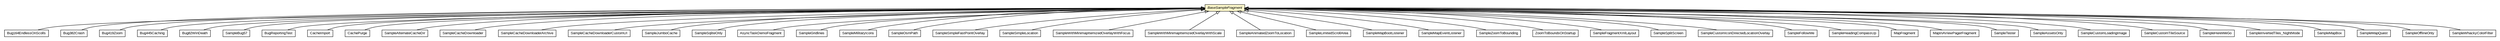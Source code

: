 #!/usr/local/bin/dot
#
# Class diagram 
# Generated by UMLGraph version R5_6-24-gf6e263 (http://www.umlgraph.org/)
#

digraph G {
	edge [fontname="arial",fontsize=10,labelfontname="arial",labelfontsize=10];
	node [fontname="arial",fontsize=10,shape=plaintext];
	nodesep=0.25;
	ranksep=0.5;
	// org.osmdroid.bugtestfragments.Bug164EndlessOnScolls
	c1380 [label=<<table title="org.osmdroid.bugtestfragments.Bug164EndlessOnScolls" border="0" cellborder="1" cellspacing="0" cellpadding="2" port="p" href="../bugtestfragments/Bug164EndlessOnScolls.html">
		<tr><td><table border="0" cellspacing="0" cellpadding="1">
<tr><td align="center" balign="center"> Bug164EndlessOnScolls </td></tr>
		</table></td></tr>
		</table>>, URL="../bugtestfragments/Bug164EndlessOnScolls.html", fontname="arial", fontcolor="black", fontsize=10.0];
	// org.osmdroid.bugtestfragments.Bug382Crash
	c1381 [label=<<table title="org.osmdroid.bugtestfragments.Bug382Crash" border="0" cellborder="1" cellspacing="0" cellpadding="2" port="p" href="../bugtestfragments/Bug382Crash.html">
		<tr><td><table border="0" cellspacing="0" cellpadding="1">
<tr><td align="center" balign="center"> Bug382Crash </td></tr>
		</table></td></tr>
		</table>>, URL="../bugtestfragments/Bug382Crash.html", fontname="arial", fontcolor="black", fontsize=10.0];
	// org.osmdroid.bugtestfragments.Bug419Zoom
	c1382 [label=<<table title="org.osmdroid.bugtestfragments.Bug419Zoom" border="0" cellborder="1" cellspacing="0" cellpadding="2" port="p" href="../bugtestfragments/Bug419Zoom.html">
		<tr><td><table border="0" cellspacing="0" cellpadding="1">
<tr><td align="center" balign="center"> Bug419Zoom </td></tr>
		</table></td></tr>
		</table>>, URL="../bugtestfragments/Bug419Zoom.html", fontname="arial", fontcolor="black", fontsize=10.0];
	// org.osmdroid.bugtestfragments.Bug445Caching
	c1383 [label=<<table title="org.osmdroid.bugtestfragments.Bug445Caching" border="0" cellborder="1" cellspacing="0" cellpadding="2" port="p" href="../bugtestfragments/Bug445Caching.html">
		<tr><td><table border="0" cellspacing="0" cellpadding="1">
<tr><td align="center" balign="center"> Bug445Caching </td></tr>
		</table></td></tr>
		</table>>, URL="../bugtestfragments/Bug445Caching.html", fontname="arial", fontcolor="black", fontsize=10.0];
	// org.osmdroid.bugtestfragments.Bug82WinDeath
	c1384 [label=<<table title="org.osmdroid.bugtestfragments.Bug82WinDeath" border="0" cellborder="1" cellspacing="0" cellpadding="2" port="p" href="../bugtestfragments/Bug82WinDeath.html">
		<tr><td><table border="0" cellspacing="0" cellpadding="1">
<tr><td align="center" balign="center"> Bug82WinDeath </td></tr>
		</table></td></tr>
		</table>>, URL="../bugtestfragments/Bug82WinDeath.html", fontname="arial", fontcolor="black", fontsize=10.0];
	// org.osmdroid.bugtestfragments.SampleBug57
	c1387 [label=<<table title="org.osmdroid.bugtestfragments.SampleBug57" border="0" cellborder="1" cellspacing="0" cellpadding="2" port="p" href="../bugtestfragments/SampleBug57.html">
		<tr><td><table border="0" cellspacing="0" cellpadding="1">
<tr><td align="center" balign="center"> SampleBug57 </td></tr>
		</table></td></tr>
		</table>>, URL="../bugtestfragments/SampleBug57.html", fontname="arial", fontcolor="black", fontsize=10.0];
	// org.osmdroid.samplefragments.BaseSampleFragment
	c1400 [label=<<table title="org.osmdroid.samplefragments.BaseSampleFragment" border="0" cellborder="1" cellspacing="0" cellpadding="2" port="p" bgcolor="lemonChiffon" href="./BaseSampleFragment.html">
		<tr><td><table border="0" cellspacing="0" cellpadding="1">
<tr><td align="center" balign="center"><font face="arial italic"> BaseSampleFragment </font></td></tr>
		</table></td></tr>
		</table>>, URL="./BaseSampleFragment.html", fontname="arial", fontcolor="black", fontsize=10.0];
	// org.osmdroid.samplefragments.BugReportingTest
	c1401 [label=<<table title="org.osmdroid.samplefragments.BugReportingTest" border="0" cellborder="1" cellspacing="0" cellpadding="2" port="p" href="./BugReportingTest.html">
		<tr><td><table border="0" cellspacing="0" cellpadding="1">
<tr><td align="center" balign="center"> BugReportingTest </td></tr>
		</table></td></tr>
		</table>>, URL="./BugReportingTest.html", fontname="arial", fontcolor="black", fontsize=10.0];
	// org.osmdroid.samplefragments.cache.CacheImport
	c1402 [label=<<table title="org.osmdroid.samplefragments.cache.CacheImport" border="0" cellborder="1" cellspacing="0" cellpadding="2" port="p" href="./cache/CacheImport.html">
		<tr><td><table border="0" cellspacing="0" cellpadding="1">
<tr><td align="center" balign="center"> CacheImport </td></tr>
		</table></td></tr>
		</table>>, URL="./cache/CacheImport.html", fontname="arial", fontcolor="black", fontsize=10.0];
	// org.osmdroid.samplefragments.cache.CachePurge
	c1403 [label=<<table title="org.osmdroid.samplefragments.cache.CachePurge" border="0" cellborder="1" cellspacing="0" cellpadding="2" port="p" href="./cache/CachePurge.html">
		<tr><td><table border="0" cellspacing="0" cellpadding="1">
<tr><td align="center" balign="center"> CachePurge </td></tr>
		</table></td></tr>
		</table>>, URL="./cache/CachePurge.html", fontname="arial", fontcolor="black", fontsize=10.0];
	// org.osmdroid.samplefragments.cache.SampleAlternateCacheDir
	c1404 [label=<<table title="org.osmdroid.samplefragments.cache.SampleAlternateCacheDir" border="0" cellborder="1" cellspacing="0" cellpadding="2" port="p" href="./cache/SampleAlternateCacheDir.html">
		<tr><td><table border="0" cellspacing="0" cellpadding="1">
<tr><td align="center" balign="center"> SampleAlternateCacheDir </td></tr>
		</table></td></tr>
		</table>>, URL="./cache/SampleAlternateCacheDir.html", fontname="arial", fontcolor="black", fontsize=10.0];
	// org.osmdroid.samplefragments.cache.SampleCacheDownloader
	c1405 [label=<<table title="org.osmdroid.samplefragments.cache.SampleCacheDownloader" border="0" cellborder="1" cellspacing="0" cellpadding="2" port="p" href="./cache/SampleCacheDownloader.html">
		<tr><td><table border="0" cellspacing="0" cellpadding="1">
<tr><td align="center" balign="center"> SampleCacheDownloader </td></tr>
		</table></td></tr>
		</table>>, URL="./cache/SampleCacheDownloader.html", fontname="arial", fontcolor="black", fontsize=10.0];
	// org.osmdroid.samplefragments.cache.SampleCacheDownloaderArchive
	c1406 [label=<<table title="org.osmdroid.samplefragments.cache.SampleCacheDownloaderArchive" border="0" cellborder="1" cellspacing="0" cellpadding="2" port="p" href="./cache/SampleCacheDownloaderArchive.html">
		<tr><td><table border="0" cellspacing="0" cellpadding="1">
<tr><td align="center" balign="center"> SampleCacheDownloaderArchive </td></tr>
		</table></td></tr>
		</table>>, URL="./cache/SampleCacheDownloaderArchive.html", fontname="arial", fontcolor="black", fontsize=10.0];
	// org.osmdroid.samplefragments.cache.SampleCacheDownloaderCustomUI
	c1407 [label=<<table title="org.osmdroid.samplefragments.cache.SampleCacheDownloaderCustomUI" border="0" cellborder="1" cellspacing="0" cellpadding="2" port="p" href="./cache/SampleCacheDownloaderCustomUI.html">
		<tr><td><table border="0" cellspacing="0" cellpadding="1">
<tr><td align="center" balign="center"> SampleCacheDownloaderCustomUI </td></tr>
		</table></td></tr>
		</table>>, URL="./cache/SampleCacheDownloaderCustomUI.html", fontname="arial", fontcolor="black", fontsize=10.0];
	// org.osmdroid.samplefragments.cache.SampleJumboCache
	c1408 [label=<<table title="org.osmdroid.samplefragments.cache.SampleJumboCache" border="0" cellborder="1" cellspacing="0" cellpadding="2" port="p" href="./cache/SampleJumboCache.html">
		<tr><td><table border="0" cellspacing="0" cellpadding="1">
<tr><td align="center" balign="center"> SampleJumboCache </td></tr>
		</table></td></tr>
		</table>>, URL="./cache/SampleJumboCache.html", fontname="arial", fontcolor="black", fontsize=10.0];
	// org.osmdroid.samplefragments.cache.SampleSqliteOnly
	c1409 [label=<<table title="org.osmdroid.samplefragments.cache.SampleSqliteOnly" border="0" cellborder="1" cellspacing="0" cellpadding="2" port="p" href="./cache/SampleSqliteOnly.html">
		<tr><td><table border="0" cellspacing="0" cellpadding="1">
<tr><td align="center" balign="center"> SampleSqliteOnly </td></tr>
		</table></td></tr>
		</table>>, URL="./cache/SampleSqliteOnly.html", fontname="arial", fontcolor="black", fontsize=10.0];
	// org.osmdroid.samplefragments.data.AsyncTaskDemoFragment
	c1410 [label=<<table title="org.osmdroid.samplefragments.data.AsyncTaskDemoFragment" border="0" cellborder="1" cellspacing="0" cellpadding="2" port="p" href="./data/AsyncTaskDemoFragment.html">
		<tr><td><table border="0" cellspacing="0" cellpadding="1">
<tr><td align="center" balign="center"> AsyncTaskDemoFragment </td></tr>
		</table></td></tr>
		</table>>, URL="./data/AsyncTaskDemoFragment.html", fontname="arial", fontcolor="black", fontsize=10.0];
	// org.osmdroid.samplefragments.data.SampleGridlines
	c1411 [label=<<table title="org.osmdroid.samplefragments.data.SampleGridlines" border="0" cellborder="1" cellspacing="0" cellpadding="2" port="p" href="./data/SampleGridlines.html">
		<tr><td><table border="0" cellspacing="0" cellpadding="1">
<tr><td align="center" balign="center"> SampleGridlines </td></tr>
		</table></td></tr>
		</table>>, URL="./data/SampleGridlines.html", fontname="arial", fontcolor="black", fontsize=10.0];
	// org.osmdroid.samplefragments.data.SampleMilitaryIcons
	c1412 [label=<<table title="org.osmdroid.samplefragments.data.SampleMilitaryIcons" border="0" cellborder="1" cellspacing="0" cellpadding="2" port="p" href="./data/SampleMilitaryIcons.html">
		<tr><td><table border="0" cellspacing="0" cellpadding="1">
<tr><td align="center" balign="center"> SampleMilitaryIcons </td></tr>
		</table></td></tr>
		</table>>, URL="./data/SampleMilitaryIcons.html", fontname="arial", fontcolor="black", fontsize=10.0];
	// org.osmdroid.samplefragments.data.SampleOsmPath
	c1413 [label=<<table title="org.osmdroid.samplefragments.data.SampleOsmPath" border="0" cellborder="1" cellspacing="0" cellpadding="2" port="p" href="./data/SampleOsmPath.html">
		<tr><td><table border="0" cellspacing="0" cellpadding="1">
<tr><td align="center" balign="center"> SampleOsmPath </td></tr>
		</table></td></tr>
		</table>>, URL="./data/SampleOsmPath.html", fontname="arial", fontcolor="black", fontsize=10.0];
	// org.osmdroid.samplefragments.data.SampleSimpleFastPointOverlay
	c1414 [label=<<table title="org.osmdroid.samplefragments.data.SampleSimpleFastPointOverlay" border="0" cellborder="1" cellspacing="0" cellpadding="2" port="p" href="./data/SampleSimpleFastPointOverlay.html">
		<tr><td><table border="0" cellspacing="0" cellpadding="1">
<tr><td align="center" balign="center"> SampleSimpleFastPointOverlay </td></tr>
		</table></td></tr>
		</table>>, URL="./data/SampleSimpleFastPointOverlay.html", fontname="arial", fontcolor="black", fontsize=10.0];
	// org.osmdroid.samplefragments.data.SampleSimpleLocation
	c1415 [label=<<table title="org.osmdroid.samplefragments.data.SampleSimpleLocation" border="0" cellborder="1" cellspacing="0" cellpadding="2" port="p" href="./data/SampleSimpleLocation.html">
		<tr><td><table border="0" cellspacing="0" cellpadding="1">
<tr><td align="center" balign="center"> SampleSimpleLocation </td></tr>
		</table></td></tr>
		</table>>, URL="./data/SampleSimpleLocation.html", fontname="arial", fontcolor="black", fontsize=10.0];
	// org.osmdroid.samplefragments.data.SampleWithMinimapItemizedOverlayWithFocus
	c1416 [label=<<table title="org.osmdroid.samplefragments.data.SampleWithMinimapItemizedOverlayWithFocus" border="0" cellborder="1" cellspacing="0" cellpadding="2" port="p" href="./data/SampleWithMinimapItemizedOverlayWithFocus.html">
		<tr><td><table border="0" cellspacing="0" cellpadding="1">
<tr><td align="center" balign="center"> SampleWithMinimapItemizedOverlayWithFocus </td></tr>
		</table></td></tr>
		</table>>, URL="./data/SampleWithMinimapItemizedOverlayWithFocus.html", fontname="arial", fontcolor="black", fontsize=10.0];
	// org.osmdroid.samplefragments.data.SampleWithMinimapItemizedOverlayWithScale
	c1417 [label=<<table title="org.osmdroid.samplefragments.data.SampleWithMinimapItemizedOverlayWithScale" border="0" cellborder="1" cellspacing="0" cellpadding="2" port="p" href="./data/SampleWithMinimapItemizedOverlayWithScale.html">
		<tr><td><table border="0" cellspacing="0" cellpadding="1">
<tr><td align="center" balign="center"> SampleWithMinimapItemizedOverlayWithScale </td></tr>
		</table></td></tr>
		</table>>, URL="./data/SampleWithMinimapItemizedOverlayWithScale.html", fontname="arial", fontcolor="black", fontsize=10.0];
	// org.osmdroid.samplefragments.events.SampleAnimatedZoomToLocation
	c1418 [label=<<table title="org.osmdroid.samplefragments.events.SampleAnimatedZoomToLocation" border="0" cellborder="1" cellspacing="0" cellpadding="2" port="p" href="./events/SampleAnimatedZoomToLocation.html">
		<tr><td><table border="0" cellspacing="0" cellpadding="1">
<tr><td align="center" balign="center"> SampleAnimatedZoomToLocation </td></tr>
		</table></td></tr>
		</table>>, URL="./events/SampleAnimatedZoomToLocation.html", fontname="arial", fontcolor="black", fontsize=10.0];
	// org.osmdroid.samplefragments.events.SampleLimitedScrollArea
	c1420 [label=<<table title="org.osmdroid.samplefragments.events.SampleLimitedScrollArea" border="0" cellborder="1" cellspacing="0" cellpadding="2" port="p" href="./events/SampleLimitedScrollArea.html">
		<tr><td><table border="0" cellspacing="0" cellpadding="1">
<tr><td align="center" balign="center"> SampleLimitedScrollArea </td></tr>
		</table></td></tr>
		</table>>, URL="./events/SampleLimitedScrollArea.html", fontname="arial", fontcolor="black", fontsize=10.0];
	// org.osmdroid.samplefragments.events.SampleMapBootListener
	c1422 [label=<<table title="org.osmdroid.samplefragments.events.SampleMapBootListener" border="0" cellborder="1" cellspacing="0" cellpadding="2" port="p" href="./events/SampleMapBootListener.html">
		<tr><td><table border="0" cellspacing="0" cellpadding="1">
<tr><td align="center" balign="center"> SampleMapBootListener </td></tr>
		</table></td></tr>
		</table>>, URL="./events/SampleMapBootListener.html", fontname="arial", fontcolor="black", fontsize=10.0];
	// org.osmdroid.samplefragments.events.SampleMapEventListener
	c1423 [label=<<table title="org.osmdroid.samplefragments.events.SampleMapEventListener" border="0" cellborder="1" cellspacing="0" cellpadding="2" port="p" href="./events/SampleMapEventListener.html">
		<tr><td><table border="0" cellspacing="0" cellpadding="1">
<tr><td align="center" balign="center"> SampleMapEventListener </td></tr>
		</table></td></tr>
		</table>>, URL="./events/SampleMapEventListener.html", fontname="arial", fontcolor="black", fontsize=10.0];
	// org.osmdroid.samplefragments.events.SampleZoomToBounding
	c1424 [label=<<table title="org.osmdroid.samplefragments.events.SampleZoomToBounding" border="0" cellborder="1" cellspacing="0" cellpadding="2" port="p" href="./events/SampleZoomToBounding.html">
		<tr><td><table border="0" cellspacing="0" cellpadding="1">
<tr><td align="center" balign="center"> SampleZoomToBounding </td></tr>
		</table></td></tr>
		</table>>, URL="./events/SampleZoomToBounding.html", fontname="arial", fontcolor="black", fontsize=10.0];
	// org.osmdroid.samplefragments.events.ZoomToBoundsOnStartup
	c1425 [label=<<table title="org.osmdroid.samplefragments.events.ZoomToBoundsOnStartup" border="0" cellborder="1" cellspacing="0" cellpadding="2" port="p" href="./events/ZoomToBoundsOnStartup.html">
		<tr><td><table border="0" cellspacing="0" cellpadding="1">
<tr><td align="center" balign="center"> ZoomToBoundsOnStartup </td></tr>
		</table></td></tr>
		</table>>, URL="./events/ZoomToBoundsOnStartup.html", fontname="arial", fontcolor="black", fontsize=10.0];
	// org.osmdroid.samplefragments.layouts.SampleFragmentXmlLayout
	c1427 [label=<<table title="org.osmdroid.samplefragments.layouts.SampleFragmentXmlLayout" border="0" cellborder="1" cellspacing="0" cellpadding="2" port="p" href="./layouts/SampleFragmentXmlLayout.html">
		<tr><td><table border="0" cellspacing="0" cellpadding="1">
<tr><td align="center" balign="center"> SampleFragmentXmlLayout </td></tr>
		</table></td></tr>
		</table>>, URL="./layouts/SampleFragmentXmlLayout.html", fontname="arial", fontcolor="black", fontsize=10.0];
	// org.osmdroid.samplefragments.layouts.SampleSplitScreen
	c1428 [label=<<table title="org.osmdroid.samplefragments.layouts.SampleSplitScreen" border="0" cellborder="1" cellspacing="0" cellpadding="2" port="p" href="./layouts/SampleSplitScreen.html">
		<tr><td><table border="0" cellspacing="0" cellpadding="1">
<tr><td align="center" balign="center"> SampleSplitScreen </td></tr>
		</table></td></tr>
		</table>>, URL="./layouts/SampleSplitScreen.html", fontname="arial", fontcolor="black", fontsize=10.0];
	// org.osmdroid.samplefragments.location.SampleCustomIconDirectedLocationOverlay
	c1429 [label=<<table title="org.osmdroid.samplefragments.location.SampleCustomIconDirectedLocationOverlay" border="0" cellborder="1" cellspacing="0" cellpadding="2" port="p" href="./location/SampleCustomIconDirectedLocationOverlay.html">
		<tr><td><table border="0" cellspacing="0" cellpadding="1">
<tr><td align="center" balign="center"> SampleCustomIconDirectedLocationOverlay </td></tr>
		</table></td></tr>
		</table>>, URL="./location/SampleCustomIconDirectedLocationOverlay.html", fontname="arial", fontcolor="black", fontsize=10.0];
	// org.osmdroid.samplefragments.location.SampleFollowMe
	c1430 [label=<<table title="org.osmdroid.samplefragments.location.SampleFollowMe" border="0" cellborder="1" cellspacing="0" cellpadding="2" port="p" href="./location/SampleFollowMe.html">
		<tr><td><table border="0" cellspacing="0" cellpadding="1">
<tr><td align="center" balign="center"> SampleFollowMe </td></tr>
		</table></td></tr>
		</table>>, URL="./location/SampleFollowMe.html", fontname="arial", fontcolor="black", fontsize=10.0];
	// org.osmdroid.samplefragments.location.SampleHeadingCompassUp
	c1431 [label=<<table title="org.osmdroid.samplefragments.location.SampleHeadingCompassUp" border="0" cellborder="1" cellspacing="0" cellpadding="2" port="p" href="./location/SampleHeadingCompassUp.html">
		<tr><td><table border="0" cellspacing="0" cellpadding="1">
<tr><td align="center" balign="center"> SampleHeadingCompassUp </td></tr>
		</table></td></tr>
		</table>>, URL="./location/SampleHeadingCompassUp.html", fontname="arial", fontcolor="black", fontsize=10.0];
	// org.osmdroid.samplefragments.pager.MapFragment
	c1435 [label=<<table title="org.osmdroid.samplefragments.pager.MapFragment" border="0" cellborder="1" cellspacing="0" cellpadding="2" port="p" href="./pager/MapFragment.html">
		<tr><td><table border="0" cellspacing="0" cellpadding="1">
<tr><td align="center" balign="center"> MapFragment </td></tr>
		</table></td></tr>
		</table>>, URL="./pager/MapFragment.html", fontname="arial", fontcolor="black", fontsize=10.0];
	// org.osmdroid.samplefragments.pager.MapInAViewPagerFragment
	c1436 [label=<<table title="org.osmdroid.samplefragments.pager.MapInAViewPagerFragment" border="0" cellborder="1" cellspacing="0" cellpadding="2" port="p" href="./pager/MapInAViewPagerFragment.html">
		<tr><td><table border="0" cellspacing="0" cellpadding="1">
<tr><td align="center" balign="center"> MapInAViewPagerFragment </td></tr>
		</table></td></tr>
		</table>>, URL="./pager/MapInAViewPagerFragment.html", fontname="arial", fontcolor="black", fontsize=10.0];
	// org.osmdroid.samplefragments.SampleTester
	c1441 [label=<<table title="org.osmdroid.samplefragments.SampleTester" border="0" cellborder="1" cellspacing="0" cellpadding="2" port="p" href="./SampleTester.html">
		<tr><td><table border="0" cellspacing="0" cellpadding="1">
<tr><td align="center" balign="center"> SampleTester </td></tr>
		</table></td></tr>
		</table>>, URL="./SampleTester.html", fontname="arial", fontcolor="black", fontsize=10.0];
	// org.osmdroid.samplefragments.tilesources.SampleAssetsOnly
	c1442 [label=<<table title="org.osmdroid.samplefragments.tilesources.SampleAssetsOnly" border="0" cellborder="1" cellspacing="0" cellpadding="2" port="p" href="./tilesources/SampleAssetsOnly.html">
		<tr><td><table border="0" cellspacing="0" cellpadding="1">
<tr><td align="center" balign="center"> SampleAssetsOnly </td></tr>
		</table></td></tr>
		</table>>, URL="./tilesources/SampleAssetsOnly.html", fontname="arial", fontcolor="black", fontsize=10.0];
	// org.osmdroid.samplefragments.tilesources.SampleCustomLoadingImage
	c1443 [label=<<table title="org.osmdroid.samplefragments.tilesources.SampleCustomLoadingImage" border="0" cellborder="1" cellspacing="0" cellpadding="2" port="p" href="./tilesources/SampleCustomLoadingImage.html">
		<tr><td><table border="0" cellspacing="0" cellpadding="1">
<tr><td align="center" balign="center"> SampleCustomLoadingImage </td></tr>
		</table></td></tr>
		</table>>, URL="./tilesources/SampleCustomLoadingImage.html", fontname="arial", fontcolor="black", fontsize=10.0];
	// org.osmdroid.samplefragments.tilesources.SampleCustomTileSource
	c1444 [label=<<table title="org.osmdroid.samplefragments.tilesources.SampleCustomTileSource" border="0" cellborder="1" cellspacing="0" cellpadding="2" port="p" href="./tilesources/SampleCustomTileSource.html">
		<tr><td><table border="0" cellspacing="0" cellpadding="1">
<tr><td align="center" balign="center"> SampleCustomTileSource </td></tr>
		</table></td></tr>
		</table>>, URL="./tilesources/SampleCustomTileSource.html", fontname="arial", fontcolor="black", fontsize=10.0];
	// org.osmdroid.samplefragments.tilesources.SampleHereWeGo
	c1445 [label=<<table title="org.osmdroid.samplefragments.tilesources.SampleHereWeGo" border="0" cellborder="1" cellspacing="0" cellpadding="2" port="p" href="./tilesources/SampleHereWeGo.html">
		<tr><td><table border="0" cellspacing="0" cellpadding="1">
<tr><td align="center" balign="center"> SampleHereWeGo </td></tr>
		</table></td></tr>
		</table>>, URL="./tilesources/SampleHereWeGo.html", fontname="arial", fontcolor="black", fontsize=10.0];
	// org.osmdroid.samplefragments.tilesources.SampleInvertedTiles_NightMode
	c1446 [label=<<table title="org.osmdroid.samplefragments.tilesources.SampleInvertedTiles_NightMode" border="0" cellborder="1" cellspacing="0" cellpadding="2" port="p" href="./tilesources/SampleInvertedTiles_NightMode.html">
		<tr><td><table border="0" cellspacing="0" cellpadding="1">
<tr><td align="center" balign="center"> SampleInvertedTiles_NightMode </td></tr>
		</table></td></tr>
		</table>>, URL="./tilesources/SampleInvertedTiles_NightMode.html", fontname="arial", fontcolor="black", fontsize=10.0];
	// org.osmdroid.samplefragments.tilesources.SampleMapBox
	c1447 [label=<<table title="org.osmdroid.samplefragments.tilesources.SampleMapBox" border="0" cellborder="1" cellspacing="0" cellpadding="2" port="p" href="./tilesources/SampleMapBox.html">
		<tr><td><table border="0" cellspacing="0" cellpadding="1">
<tr><td align="center" balign="center"> SampleMapBox </td></tr>
		</table></td></tr>
		</table>>, URL="./tilesources/SampleMapBox.html", fontname="arial", fontcolor="black", fontsize=10.0];
	// org.osmdroid.samplefragments.tilesources.SampleMapQuest
	c1448 [label=<<table title="org.osmdroid.samplefragments.tilesources.SampleMapQuest" border="0" cellborder="1" cellspacing="0" cellpadding="2" port="p" href="./tilesources/SampleMapQuest.html">
		<tr><td><table border="0" cellspacing="0" cellpadding="1">
<tr><td align="center" balign="center"> SampleMapQuest </td></tr>
		</table></td></tr>
		</table>>, URL="./tilesources/SampleMapQuest.html", fontname="arial", fontcolor="black", fontsize=10.0];
	// org.osmdroid.samplefragments.tilesources.SampleOfflineOnly
	c1449 [label=<<table title="org.osmdroid.samplefragments.tilesources.SampleOfflineOnly" border="0" cellborder="1" cellspacing="0" cellpadding="2" port="p" href="./tilesources/SampleOfflineOnly.html">
		<tr><td><table border="0" cellspacing="0" cellpadding="1">
<tr><td align="center" balign="center"> SampleOfflineOnly </td></tr>
		</table></td></tr>
		</table>>, URL="./tilesources/SampleOfflineOnly.html", fontname="arial", fontcolor="black", fontsize=10.0];
	// org.osmdroid.samplefragments.tilesources.SampleWhackyColorFilter
	c1450 [label=<<table title="org.osmdroid.samplefragments.tilesources.SampleWhackyColorFilter" border="0" cellborder="1" cellspacing="0" cellpadding="2" port="p" href="./tilesources/SampleWhackyColorFilter.html">
		<tr><td><table border="0" cellspacing="0" cellpadding="1">
<tr><td align="center" balign="center"> SampleWhackyColorFilter </td></tr>
		</table></td></tr>
		</table>>, URL="./tilesources/SampleWhackyColorFilter.html", fontname="arial", fontcolor="black", fontsize=10.0];
	//org.osmdroid.bugtestfragments.Bug164EndlessOnScolls extends org.osmdroid.samplefragments.BaseSampleFragment
	c1400:p -> c1380:p [dir=back,arrowtail=empty];
	//org.osmdroid.bugtestfragments.Bug382Crash extends org.osmdroid.samplefragments.BaseSampleFragment
	c1400:p -> c1381:p [dir=back,arrowtail=empty];
	//org.osmdroid.bugtestfragments.Bug419Zoom extends org.osmdroid.samplefragments.BaseSampleFragment
	c1400:p -> c1382:p [dir=back,arrowtail=empty];
	//org.osmdroid.bugtestfragments.Bug445Caching extends org.osmdroid.samplefragments.BaseSampleFragment
	c1400:p -> c1383:p [dir=back,arrowtail=empty];
	//org.osmdroid.bugtestfragments.Bug82WinDeath extends org.osmdroid.samplefragments.BaseSampleFragment
	c1400:p -> c1384:p [dir=back,arrowtail=empty];
	//org.osmdroid.bugtestfragments.SampleBug57 extends org.osmdroid.samplefragments.BaseSampleFragment
	c1400:p -> c1387:p [dir=back,arrowtail=empty];
	//org.osmdroid.samplefragments.BugReportingTest extends org.osmdroid.samplefragments.BaseSampleFragment
	c1400:p -> c1401:p [dir=back,arrowtail=empty];
	//org.osmdroid.samplefragments.cache.CacheImport extends org.osmdroid.samplefragments.BaseSampleFragment
	c1400:p -> c1402:p [dir=back,arrowtail=empty];
	//org.osmdroid.samplefragments.cache.CachePurge extends org.osmdroid.samplefragments.BaseSampleFragment
	c1400:p -> c1403:p [dir=back,arrowtail=empty];
	//org.osmdroid.samplefragments.cache.SampleAlternateCacheDir extends org.osmdroid.samplefragments.BaseSampleFragment
	c1400:p -> c1404:p [dir=back,arrowtail=empty];
	//org.osmdroid.samplefragments.cache.SampleCacheDownloader extends org.osmdroid.samplefragments.BaseSampleFragment
	c1400:p -> c1405:p [dir=back,arrowtail=empty];
	//org.osmdroid.samplefragments.cache.SampleCacheDownloaderArchive extends org.osmdroid.samplefragments.BaseSampleFragment
	c1400:p -> c1406:p [dir=back,arrowtail=empty];
	//org.osmdroid.samplefragments.cache.SampleCacheDownloaderCustomUI extends org.osmdroid.samplefragments.BaseSampleFragment
	c1400:p -> c1407:p [dir=back,arrowtail=empty];
	//org.osmdroid.samplefragments.cache.SampleJumboCache extends org.osmdroid.samplefragments.BaseSampleFragment
	c1400:p -> c1408:p [dir=back,arrowtail=empty];
	//org.osmdroid.samplefragments.cache.SampleSqliteOnly extends org.osmdroid.samplefragments.BaseSampleFragment
	c1400:p -> c1409:p [dir=back,arrowtail=empty];
	//org.osmdroid.samplefragments.data.AsyncTaskDemoFragment extends org.osmdroid.samplefragments.BaseSampleFragment
	c1400:p -> c1410:p [dir=back,arrowtail=empty];
	//org.osmdroid.samplefragments.data.SampleGridlines extends org.osmdroid.samplefragments.BaseSampleFragment
	c1400:p -> c1411:p [dir=back,arrowtail=empty];
	//org.osmdroid.samplefragments.data.SampleMilitaryIcons extends org.osmdroid.samplefragments.BaseSampleFragment
	c1400:p -> c1412:p [dir=back,arrowtail=empty];
	//org.osmdroid.samplefragments.data.SampleOsmPath extends org.osmdroid.samplefragments.BaseSampleFragment
	c1400:p -> c1413:p [dir=back,arrowtail=empty];
	//org.osmdroid.samplefragments.data.SampleSimpleFastPointOverlay extends org.osmdroid.samplefragments.BaseSampleFragment
	c1400:p -> c1414:p [dir=back,arrowtail=empty];
	//org.osmdroid.samplefragments.data.SampleSimpleLocation extends org.osmdroid.samplefragments.BaseSampleFragment
	c1400:p -> c1415:p [dir=back,arrowtail=empty];
	//org.osmdroid.samplefragments.data.SampleWithMinimapItemizedOverlayWithFocus extends org.osmdroid.samplefragments.BaseSampleFragment
	c1400:p -> c1416:p [dir=back,arrowtail=empty];
	//org.osmdroid.samplefragments.data.SampleWithMinimapItemizedOverlayWithScale extends org.osmdroid.samplefragments.BaseSampleFragment
	c1400:p -> c1417:p [dir=back,arrowtail=empty];
	//org.osmdroid.samplefragments.events.SampleAnimatedZoomToLocation extends org.osmdroid.samplefragments.BaseSampleFragment
	c1400:p -> c1418:p [dir=back,arrowtail=empty];
	//org.osmdroid.samplefragments.events.SampleLimitedScrollArea extends org.osmdroid.samplefragments.BaseSampleFragment
	c1400:p -> c1420:p [dir=back,arrowtail=empty];
	//org.osmdroid.samplefragments.events.SampleMapBootListener extends org.osmdroid.samplefragments.BaseSampleFragment
	c1400:p -> c1422:p [dir=back,arrowtail=empty];
	//org.osmdroid.samplefragments.events.SampleMapEventListener extends org.osmdroid.samplefragments.BaseSampleFragment
	c1400:p -> c1423:p [dir=back,arrowtail=empty];
	//org.osmdroid.samplefragments.events.SampleZoomToBounding extends org.osmdroid.samplefragments.BaseSampleFragment
	c1400:p -> c1424:p [dir=back,arrowtail=empty];
	//org.osmdroid.samplefragments.events.ZoomToBoundsOnStartup extends org.osmdroid.samplefragments.BaseSampleFragment
	c1400:p -> c1425:p [dir=back,arrowtail=empty];
	//org.osmdroid.samplefragments.layouts.SampleFragmentXmlLayout extends org.osmdroid.samplefragments.BaseSampleFragment
	c1400:p -> c1427:p [dir=back,arrowtail=empty];
	//org.osmdroid.samplefragments.layouts.SampleSplitScreen extends org.osmdroid.samplefragments.BaseSampleFragment
	c1400:p -> c1428:p [dir=back,arrowtail=empty];
	//org.osmdroid.samplefragments.location.SampleCustomIconDirectedLocationOverlay extends org.osmdroid.samplefragments.BaseSampleFragment
	c1400:p -> c1429:p [dir=back,arrowtail=empty];
	//org.osmdroid.samplefragments.location.SampleFollowMe extends org.osmdroid.samplefragments.BaseSampleFragment
	c1400:p -> c1430:p [dir=back,arrowtail=empty];
	//org.osmdroid.samplefragments.location.SampleHeadingCompassUp extends org.osmdroid.samplefragments.BaseSampleFragment
	c1400:p -> c1431:p [dir=back,arrowtail=empty];
	//org.osmdroid.samplefragments.pager.MapFragment extends org.osmdroid.samplefragments.BaseSampleFragment
	c1400:p -> c1435:p [dir=back,arrowtail=empty];
	//org.osmdroid.samplefragments.pager.MapInAViewPagerFragment extends org.osmdroid.samplefragments.BaseSampleFragment
	c1400:p -> c1436:p [dir=back,arrowtail=empty];
	//org.osmdroid.samplefragments.SampleTester extends org.osmdroid.samplefragments.BaseSampleFragment
	c1400:p -> c1441:p [dir=back,arrowtail=empty];
	//org.osmdroid.samplefragments.tilesources.SampleAssetsOnly extends org.osmdroid.samplefragments.BaseSampleFragment
	c1400:p -> c1442:p [dir=back,arrowtail=empty];
	//org.osmdroid.samplefragments.tilesources.SampleCustomLoadingImage extends org.osmdroid.samplefragments.BaseSampleFragment
	c1400:p -> c1443:p [dir=back,arrowtail=empty];
	//org.osmdroid.samplefragments.tilesources.SampleCustomTileSource extends org.osmdroid.samplefragments.BaseSampleFragment
	c1400:p -> c1444:p [dir=back,arrowtail=empty];
	//org.osmdroid.samplefragments.tilesources.SampleHereWeGo extends org.osmdroid.samplefragments.BaseSampleFragment
	c1400:p -> c1445:p [dir=back,arrowtail=empty];
	//org.osmdroid.samplefragments.tilesources.SampleInvertedTiles_NightMode extends org.osmdroid.samplefragments.BaseSampleFragment
	c1400:p -> c1446:p [dir=back,arrowtail=empty];
	//org.osmdroid.samplefragments.tilesources.SampleMapBox extends org.osmdroid.samplefragments.BaseSampleFragment
	c1400:p -> c1447:p [dir=back,arrowtail=empty];
	//org.osmdroid.samplefragments.tilesources.SampleMapQuest extends org.osmdroid.samplefragments.BaseSampleFragment
	c1400:p -> c1448:p [dir=back,arrowtail=empty];
	//org.osmdroid.samplefragments.tilesources.SampleOfflineOnly extends org.osmdroid.samplefragments.BaseSampleFragment
	c1400:p -> c1449:p [dir=back,arrowtail=empty];
	//org.osmdroid.samplefragments.tilesources.SampleWhackyColorFilter extends org.osmdroid.samplefragments.BaseSampleFragment
	c1400:p -> c1450:p [dir=back,arrowtail=empty];
}

